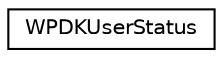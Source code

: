 digraph "Graphical Class Hierarchy"
{
  edge [fontname="Helvetica",fontsize="10",labelfontname="Helvetica",labelfontsize="10"];
  node [fontname="Helvetica",fontsize="10",shape=record];
  rankdir="LR";
  Node1 [label="WPDKUserStatus",height=0.2,width=0.4,color="black", fillcolor="white", style="filled",URL="$classWPDKUserStatus.html"];
}
